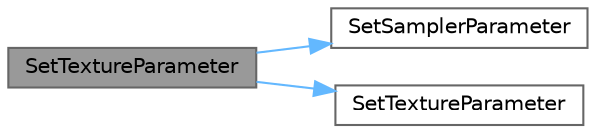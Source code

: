 digraph "SetTextureParameter"
{
 // INTERACTIVE_SVG=YES
 // LATEX_PDF_SIZE
  bgcolor="transparent";
  edge [fontname=Helvetica,fontsize=10,labelfontname=Helvetica,labelfontsize=10];
  node [fontname=Helvetica,fontsize=10,shape=box,height=0.2,width=0.4];
  rankdir="LR";
  Node1 [id="Node000001",label="SetTextureParameter",height=0.2,width=0.4,color="gray40", fillcolor="grey60", style="filled", fontcolor="black",tooltip=" "];
  Node1 -> Node2 [id="edge1_Node000001_Node000002",color="steelblue1",style="solid",tooltip=" "];
  Node2 [id="Node000002",label="SetSamplerParameter",height=0.2,width=0.4,color="grey40", fillcolor="white", style="filled",URL="$d9/dfb/ShaderParameterUtils_8h.html#ab44062d75fafc617a78b508be9630bf0",tooltip=" "];
  Node1 -> Node3 [id="edge2_Node000001_Node000003",color="steelblue1",style="solid",tooltip=" "];
  Node3 [id="Node000003",label="SetTextureParameter",height=0.2,width=0.4,color="grey40", fillcolor="white", style="filled",URL="$d9/dfb/ShaderParameterUtils_8h.html#a7e300c0fccc24a8a16c34c52e75b9e10",tooltip=" "];
}
